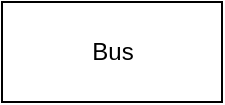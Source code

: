 <mxfile>
    <diagram id="cyxPgNoaqQ0PFXuCauet" name="Página-1">
        <mxGraphModel dx="906" dy="568" grid="1" gridSize="10" guides="1" tooltips="1" connect="1" arrows="1" fold="1" page="1" pageScale="1" pageWidth="827" pageHeight="1169" math="0" shadow="0">
            <root>
                <mxCell id="0"/>
                <mxCell id="1" parent="0"/>
                <mxCell id="2" value="Bus" style="html=1;" vertex="1" parent="1">
                    <mxGeometry x="350" y="120" width="110" height="50" as="geometry"/>
                </mxCell>
            </root>
        </mxGraphModel>
    </diagram>
</mxfile>
